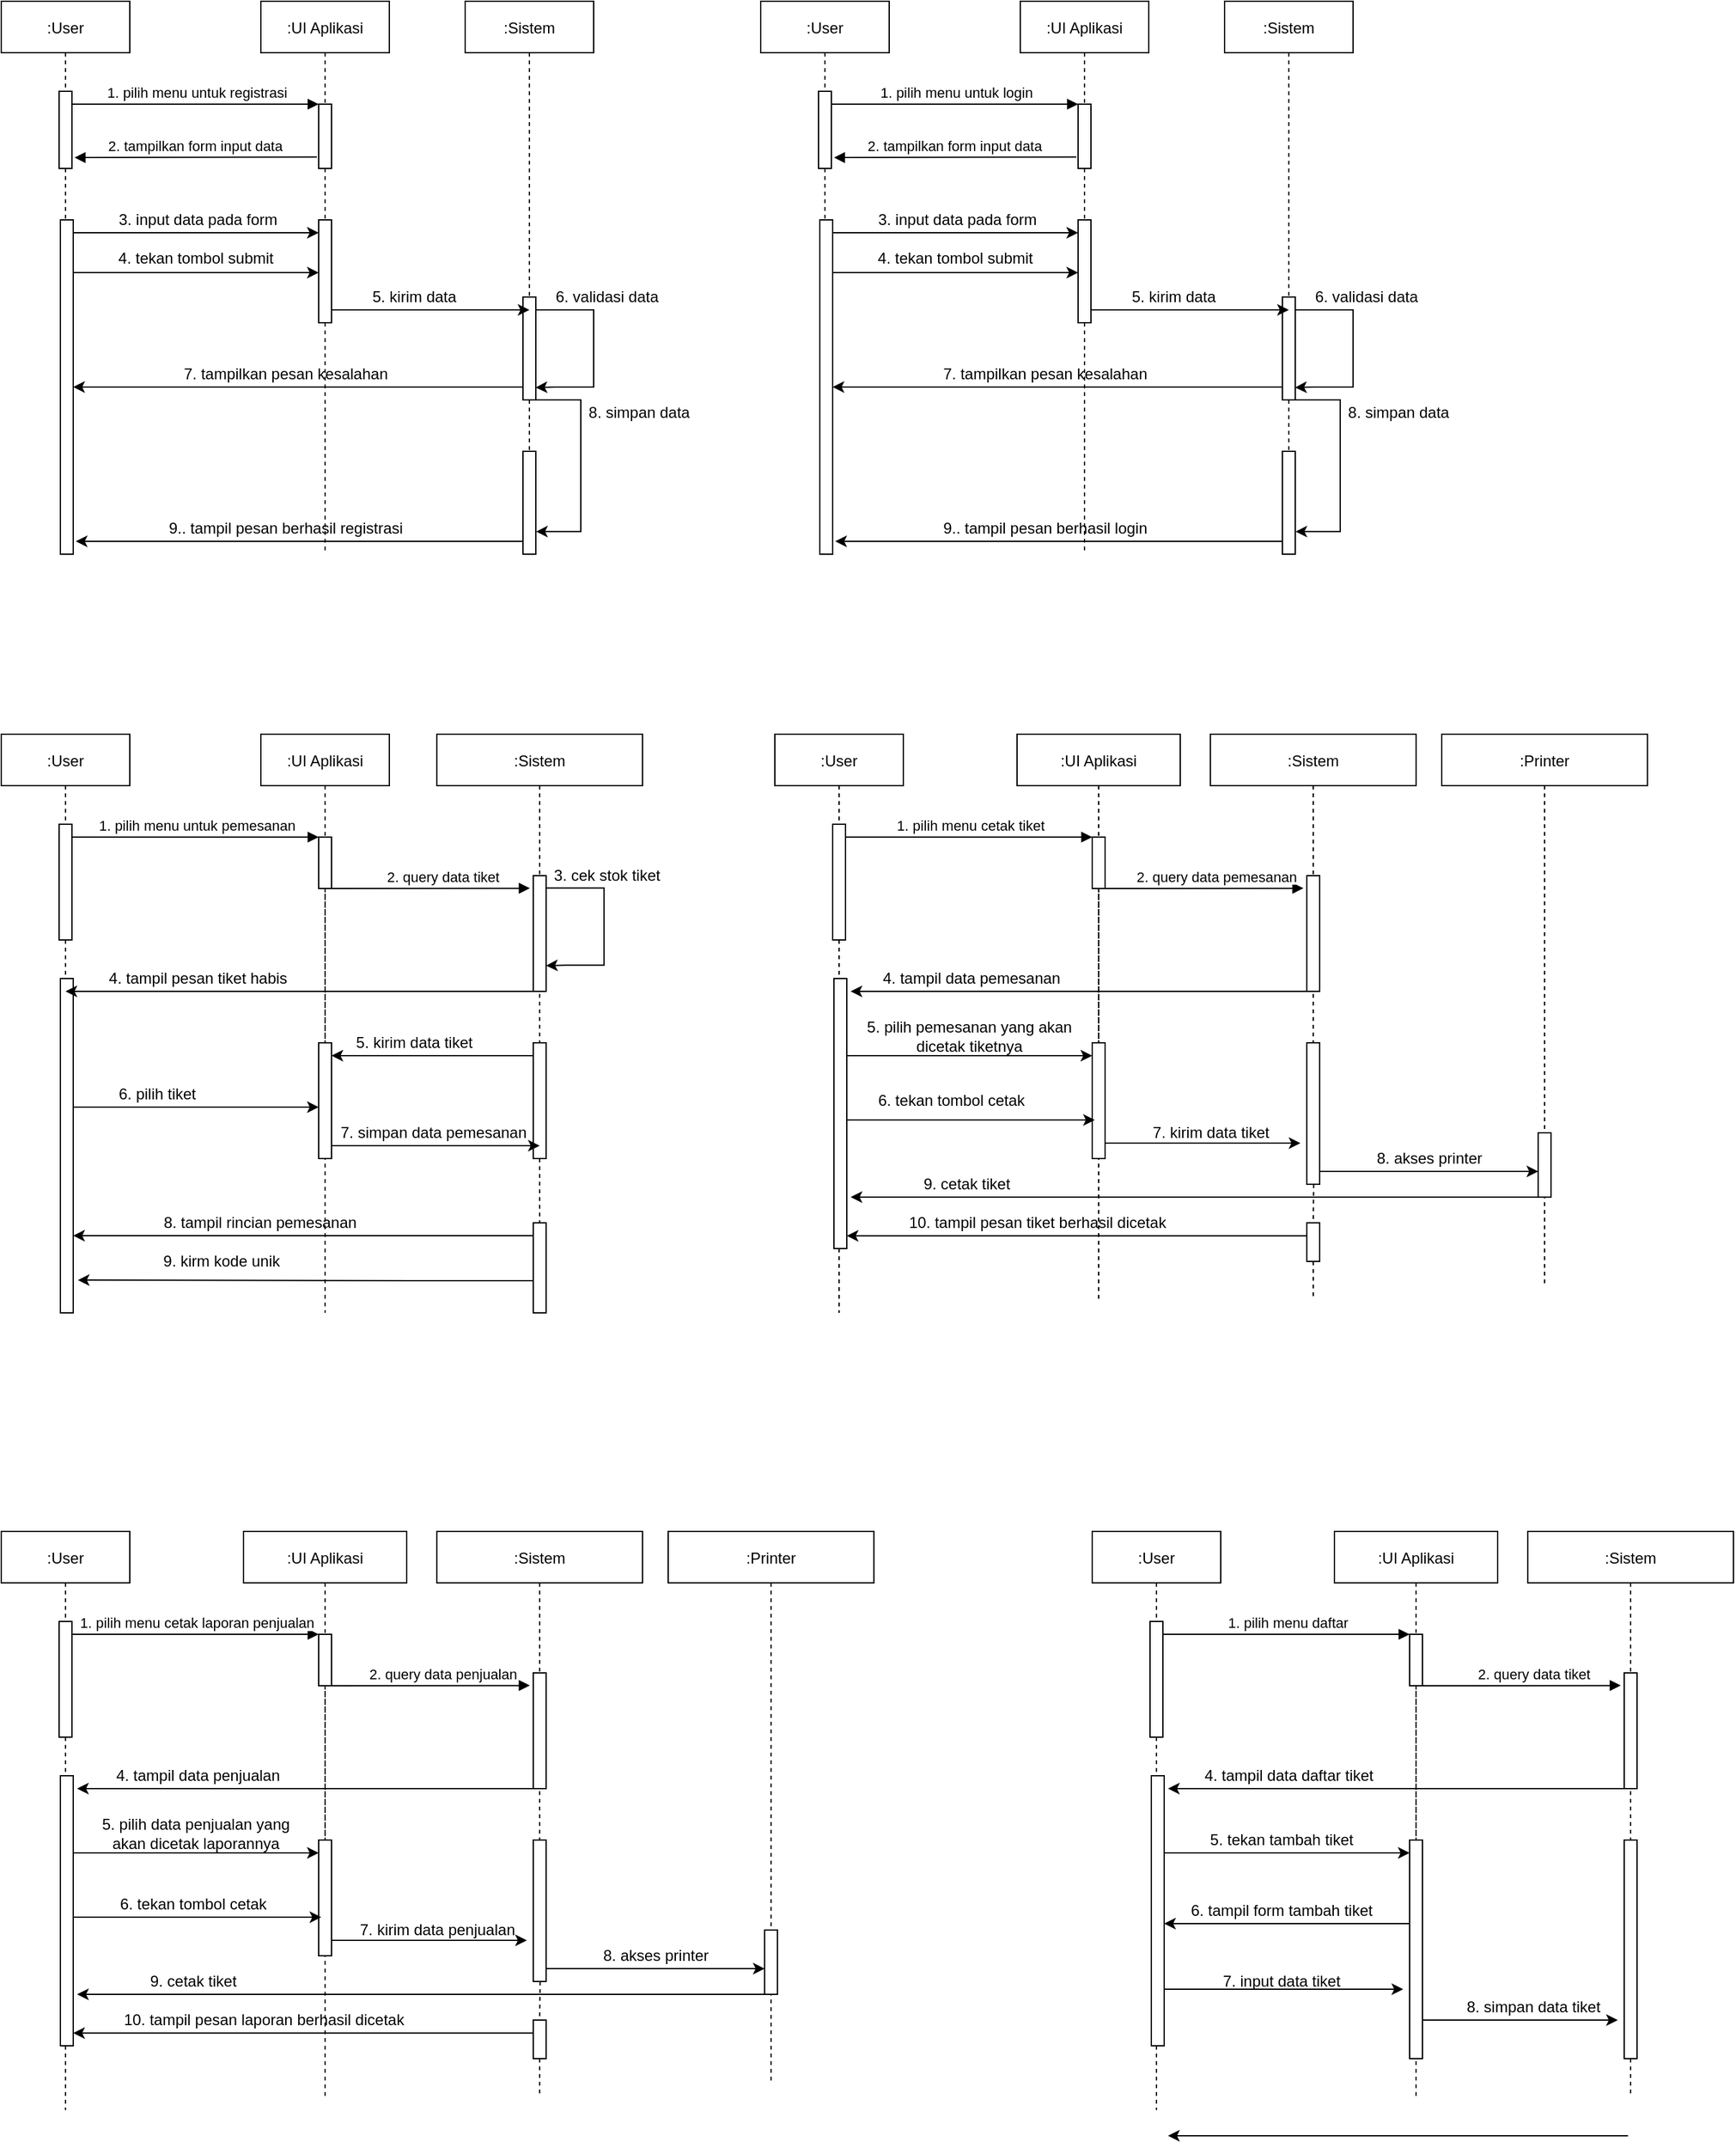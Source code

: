 <mxfile version="18.1.1" type="github">
  <diagram id="kgpKYQtTHZ0yAKxKKP6v" name="Page-1">
    <mxGraphModel dx="1011" dy="581" grid="1" gridSize="10" guides="1" tooltips="1" connect="1" arrows="1" fold="1" page="1" pageScale="1" pageWidth="850" pageHeight="1100" math="0" shadow="0">
      <root>
        <mxCell id="0" />
        <mxCell id="1" parent="0" />
        <mxCell id="LG617nG7bpmIxUYU5paF-158" value="" style="edgeStyle=orthogonalEdgeStyle;rounded=0;orthogonalLoop=1;jettySize=auto;html=1;endArrow=none;endFill=0;dashed=1;" edge="1" parent="1" target="LG617nG7bpmIxUYU5paF-151">
          <mxGeometry relative="1" as="geometry">
            <mxPoint x="1139.99" y="940" as="sourcePoint" />
            <mxPoint x="1140.0" y="1090" as="targetPoint" />
          </mxGeometry>
        </mxCell>
        <mxCell id="LG617nG7bpmIxUYU5paF-152" value="" style="edgeStyle=orthogonalEdgeStyle;rounded=0;orthogonalLoop=1;jettySize=auto;html=1;endArrow=none;endFill=0;dashed=1;startArrow=none;" edge="1" parent="1" source="LG617nG7bpmIxUYU5paF-151">
          <mxGeometry relative="1" as="geometry">
            <mxPoint x="1139.99" y="940" as="sourcePoint" />
            <mxPoint x="1140" y="1090" as="targetPoint" />
          </mxGeometry>
        </mxCell>
        <mxCell id="LG617nG7bpmIxUYU5paF-136" value=":UI Aplikasi" style="shape=umlLifeline;perimeter=lifelinePerimeter;container=1;collapsible=0;recursiveResize=0;rounded=0;shadow=0;strokeWidth=1;" vertex="1" parent="1">
          <mxGeometry x="909.5" y="650" width="127" height="440" as="geometry" />
        </mxCell>
        <mxCell id="LG617nG7bpmIxUYU5paF-140" value="" style="edgeStyle=orthogonalEdgeStyle;rounded=0;orthogonalLoop=1;jettySize=auto;html=1;endArrow=classic;endFill=1;" edge="1" parent="LG617nG7bpmIxUYU5paF-136" source="LG617nG7bpmIxUYU5paF-137">
          <mxGeometry relative="1" as="geometry">
            <mxPoint x="50" y="240.0" as="targetPoint" />
          </mxGeometry>
        </mxCell>
        <mxCell id="3nuBFxr9cyL0pnOWT2aG-1" value=":User" style="shape=umlLifeline;perimeter=lifelinePerimeter;container=1;collapsible=0;recursiveResize=0;rounded=0;shadow=0;strokeWidth=1;" parent="1" vertex="1">
          <mxGeometry x="119" y="80" width="100" height="210" as="geometry" />
        </mxCell>
        <mxCell id="3nuBFxr9cyL0pnOWT2aG-2" value="" style="points=[];perimeter=orthogonalPerimeter;rounded=0;shadow=0;strokeWidth=1;" parent="3nuBFxr9cyL0pnOWT2aG-1" vertex="1">
          <mxGeometry x="45" y="70" width="10" height="60" as="geometry" />
        </mxCell>
        <mxCell id="3nuBFxr9cyL0pnOWT2aG-5" value=":UI Aplikasi" style="shape=umlLifeline;perimeter=lifelinePerimeter;container=1;collapsible=0;recursiveResize=0;rounded=0;shadow=0;strokeWidth=1;" parent="1" vertex="1">
          <mxGeometry x="321" y="80" width="100" height="430" as="geometry" />
        </mxCell>
        <mxCell id="3nuBFxr9cyL0pnOWT2aG-6" value="" style="points=[];perimeter=orthogonalPerimeter;rounded=0;shadow=0;strokeWidth=1;" parent="3nuBFxr9cyL0pnOWT2aG-5" vertex="1">
          <mxGeometry x="45" y="80" width="10" height="50" as="geometry" />
        </mxCell>
        <mxCell id="LG617nG7bpmIxUYU5paF-6" value="" style="points=[];perimeter=orthogonalPerimeter;rounded=0;shadow=0;strokeWidth=1;" vertex="1" parent="3nuBFxr9cyL0pnOWT2aG-5">
          <mxGeometry x="45" y="170" width="10" height="80" as="geometry" />
        </mxCell>
        <mxCell id="LG617nG7bpmIxUYU5paF-7" value="" style="edgeStyle=orthogonalEdgeStyle;rounded=0;orthogonalLoop=1;jettySize=auto;html=1;dashed=1;endArrow=none;endFill=0;" edge="1" parent="3nuBFxr9cyL0pnOWT2aG-5" source="3nuBFxr9cyL0pnOWT2aG-6" target="LG617nG7bpmIxUYU5paF-6">
          <mxGeometry relative="1" as="geometry" />
        </mxCell>
        <mxCell id="3nuBFxr9cyL0pnOWT2aG-8" value=" 1. pilih menu untuk registrasi" style="verticalAlign=bottom;endArrow=block;entryX=0;entryY=0;shadow=0;strokeWidth=1;" parent="1" source="3nuBFxr9cyL0pnOWT2aG-2" target="3nuBFxr9cyL0pnOWT2aG-6" edge="1">
          <mxGeometry relative="1" as="geometry">
            <mxPoint x="275" y="160" as="sourcePoint" />
          </mxGeometry>
        </mxCell>
        <mxCell id="3nuBFxr9cyL0pnOWT2aG-9" value="2. tampilkan form input data" style="verticalAlign=bottom;endArrow=block;entryX=1.1;entryY=0.259;shadow=0;strokeWidth=1;entryDx=0;entryDy=0;entryPerimeter=0;exitX=-0.138;exitY=0.822;exitDx=0;exitDy=0;exitPerimeter=0;" parent="1" source="3nuBFxr9cyL0pnOWT2aG-6" edge="1">
          <mxGeometry relative="1" as="geometry">
            <mxPoint x="360" y="202" as="sourcePoint" />
            <mxPoint x="176.0" y="201.54" as="targetPoint" />
          </mxGeometry>
        </mxCell>
        <mxCell id="LG617nG7bpmIxUYU5paF-1" value=":Sistem" style="shape=umlLifeline;perimeter=lifelinePerimeter;container=1;collapsible=0;recursiveResize=0;rounded=0;shadow=0;strokeWidth=1;" vertex="1" parent="1">
          <mxGeometry x="480" y="80" width="100" height="310" as="geometry" />
        </mxCell>
        <mxCell id="LG617nG7bpmIxUYU5paF-2" value="" style="points=[];perimeter=orthogonalPerimeter;rounded=0;shadow=0;strokeWidth=1;" vertex="1" parent="LG617nG7bpmIxUYU5paF-1">
          <mxGeometry x="45" y="230" width="10" height="80" as="geometry" />
        </mxCell>
        <mxCell id="LG617nG7bpmIxUYU5paF-17" style="edgeStyle=orthogonalEdgeStyle;rounded=0;orthogonalLoop=1;jettySize=auto;html=1;entryX=0.989;entryY=0.88;entryDx=0;entryDy=0;entryPerimeter=0;" edge="1" parent="LG617nG7bpmIxUYU5paF-1" source="LG617nG7bpmIxUYU5paF-2" target="LG617nG7bpmIxUYU5paF-2">
          <mxGeometry relative="1" as="geometry">
            <Array as="points">
              <mxPoint x="100" y="240" />
              <mxPoint x="100" y="300" />
              <mxPoint x="70" y="300" />
            </Array>
          </mxGeometry>
        </mxCell>
        <mxCell id="LG617nG7bpmIxUYU5paF-8" style="edgeStyle=orthogonalEdgeStyle;rounded=0;orthogonalLoop=1;jettySize=auto;html=1;" edge="1" parent="1" source="LG617nG7bpmIxUYU5paF-4" target="LG617nG7bpmIxUYU5paF-6">
          <mxGeometry relative="1" as="geometry">
            <Array as="points">
              <mxPoint x="290" y="260" />
              <mxPoint x="290" y="260" />
            </Array>
          </mxGeometry>
        </mxCell>
        <mxCell id="LG617nG7bpmIxUYU5paF-12" style="edgeStyle=orthogonalEdgeStyle;rounded=0;orthogonalLoop=1;jettySize=auto;html=1;" edge="1" parent="1">
          <mxGeometry relative="1" as="geometry">
            <mxPoint x="175" y="291" as="sourcePoint" />
            <mxPoint x="366" y="291" as="targetPoint" />
            <Array as="points">
              <mxPoint x="220" y="291" />
              <mxPoint x="220" y="291" />
            </Array>
          </mxGeometry>
        </mxCell>
        <mxCell id="LG617nG7bpmIxUYU5paF-4" value="" style="points=[];perimeter=orthogonalPerimeter;rounded=0;shadow=0;strokeWidth=1;" vertex="1" parent="1">
          <mxGeometry x="165" y="250" width="10" height="260" as="geometry" />
        </mxCell>
        <mxCell id="LG617nG7bpmIxUYU5paF-11" value="&amp;nbsp;3. input data pada form" style="text;html=1;align=center;verticalAlign=middle;resizable=0;points=[];autosize=1;strokeColor=none;fillColor=none;" vertex="1" parent="1">
          <mxGeometry x="200" y="240" width="140" height="20" as="geometry" />
        </mxCell>
        <mxCell id="LG617nG7bpmIxUYU5paF-13" value="4. tekan tombol submit" style="text;html=1;align=center;verticalAlign=middle;resizable=0;points=[];autosize=1;strokeColor=none;fillColor=none;" vertex="1" parent="1">
          <mxGeometry x="200" y="270" width="140" height="20" as="geometry" />
        </mxCell>
        <mxCell id="LG617nG7bpmIxUYU5paF-15" style="edgeStyle=orthogonalEdgeStyle;rounded=0;orthogonalLoop=1;jettySize=auto;html=1;" edge="1" parent="1" source="LG617nG7bpmIxUYU5paF-6">
          <mxGeometry relative="1" as="geometry">
            <mxPoint x="530" y="320" as="targetPoint" />
            <Array as="points">
              <mxPoint x="480" y="320" />
              <mxPoint x="480" y="320" />
            </Array>
          </mxGeometry>
        </mxCell>
        <mxCell id="LG617nG7bpmIxUYU5paF-16" value="5. kirim data" style="text;html=1;align=center;verticalAlign=middle;resizable=0;points=[];autosize=1;strokeColor=none;fillColor=none;" vertex="1" parent="1">
          <mxGeometry x="400" y="300" width="80" height="20" as="geometry" />
        </mxCell>
        <mxCell id="LG617nG7bpmIxUYU5paF-18" value="6. validasi data" style="text;html=1;align=center;verticalAlign=middle;resizable=0;points=[];autosize=1;strokeColor=none;fillColor=none;" vertex="1" parent="1">
          <mxGeometry x="540" y="300" width="100" height="20" as="geometry" />
        </mxCell>
        <mxCell id="LG617nG7bpmIxUYU5paF-19" style="edgeStyle=orthogonalEdgeStyle;rounded=0;orthogonalLoop=1;jettySize=auto;html=1;" edge="1" parent="1" source="LG617nG7bpmIxUYU5paF-2" target="LG617nG7bpmIxUYU5paF-4">
          <mxGeometry relative="1" as="geometry">
            <mxPoint x="210" y="370" as="targetPoint" />
            <Array as="points">
              <mxPoint x="360" y="380" />
              <mxPoint x="360" y="380" />
            </Array>
          </mxGeometry>
        </mxCell>
        <mxCell id="LG617nG7bpmIxUYU5paF-20" value="7. tampilkan pesan kesalahan" style="text;html=1;align=center;verticalAlign=middle;resizable=0;points=[];autosize=1;strokeColor=none;fillColor=none;" vertex="1" parent="1">
          <mxGeometry x="255" y="360" width="170" height="20" as="geometry" />
        </mxCell>
        <mxCell id="LG617nG7bpmIxUYU5paF-25" style="edgeStyle=orthogonalEdgeStyle;rounded=0;orthogonalLoop=1;jettySize=auto;html=1;" edge="1" parent="1" source="LG617nG7bpmIxUYU5paF-21">
          <mxGeometry relative="1" as="geometry">
            <mxPoint x="177" y="500" as="targetPoint" />
            <Array as="points">
              <mxPoint x="177" y="500" />
            </Array>
          </mxGeometry>
        </mxCell>
        <mxCell id="LG617nG7bpmIxUYU5paF-21" value="" style="points=[];perimeter=orthogonalPerimeter;rounded=0;shadow=0;strokeWidth=1;" vertex="1" parent="1">
          <mxGeometry x="525" y="430" width="10" height="80" as="geometry" />
        </mxCell>
        <mxCell id="LG617nG7bpmIxUYU5paF-22" value="" style="edgeStyle=orthogonalEdgeStyle;rounded=0;orthogonalLoop=1;jettySize=auto;html=1;dashed=1;endArrow=none;endFill=0;" edge="1" parent="1" source="LG617nG7bpmIxUYU5paF-2" target="LG617nG7bpmIxUYU5paF-21">
          <mxGeometry relative="1" as="geometry" />
        </mxCell>
        <mxCell id="LG617nG7bpmIxUYU5paF-23" style="edgeStyle=orthogonalEdgeStyle;rounded=0;orthogonalLoop=1;jettySize=auto;html=1;entryX=1.02;entryY=0.78;entryDx=0;entryDy=0;entryPerimeter=0;" edge="1" parent="1" source="LG617nG7bpmIxUYU5paF-2" target="LG617nG7bpmIxUYU5paF-21">
          <mxGeometry relative="1" as="geometry">
            <Array as="points">
              <mxPoint x="570" y="390" />
              <mxPoint x="570" y="492" />
            </Array>
          </mxGeometry>
        </mxCell>
        <mxCell id="LG617nG7bpmIxUYU5paF-24" value="8. simpan data" style="text;html=1;align=center;verticalAlign=middle;resizable=0;points=[];autosize=1;strokeColor=none;fillColor=none;" vertex="1" parent="1">
          <mxGeometry x="570" y="390" width="90" height="20" as="geometry" />
        </mxCell>
        <mxCell id="LG617nG7bpmIxUYU5paF-26" value="9.. tampil pesan berhasil registrasi" style="text;html=1;align=center;verticalAlign=middle;resizable=0;points=[];autosize=1;strokeColor=none;fillColor=none;" vertex="1" parent="1">
          <mxGeometry x="240" y="480" width="200" height="20" as="geometry" />
        </mxCell>
        <mxCell id="LG617nG7bpmIxUYU5paF-29" value=":User" style="shape=umlLifeline;perimeter=lifelinePerimeter;container=1;collapsible=0;recursiveResize=0;rounded=0;shadow=0;strokeWidth=1;" vertex="1" parent="1">
          <mxGeometry x="710" y="80" width="100" height="210" as="geometry" />
        </mxCell>
        <mxCell id="LG617nG7bpmIxUYU5paF-30" value="" style="points=[];perimeter=orthogonalPerimeter;rounded=0;shadow=0;strokeWidth=1;" vertex="1" parent="LG617nG7bpmIxUYU5paF-29">
          <mxGeometry x="45" y="70" width="10" height="60" as="geometry" />
        </mxCell>
        <mxCell id="LG617nG7bpmIxUYU5paF-31" value=":UI Aplikasi" style="shape=umlLifeline;perimeter=lifelinePerimeter;container=1;collapsible=0;recursiveResize=0;rounded=0;shadow=0;strokeWidth=1;" vertex="1" parent="1">
          <mxGeometry x="912" y="80" width="100" height="430" as="geometry" />
        </mxCell>
        <mxCell id="LG617nG7bpmIxUYU5paF-32" value="" style="points=[];perimeter=orthogonalPerimeter;rounded=0;shadow=0;strokeWidth=1;" vertex="1" parent="LG617nG7bpmIxUYU5paF-31">
          <mxGeometry x="45" y="80" width="10" height="50" as="geometry" />
        </mxCell>
        <mxCell id="LG617nG7bpmIxUYU5paF-33" value="" style="points=[];perimeter=orthogonalPerimeter;rounded=0;shadow=0;strokeWidth=1;" vertex="1" parent="LG617nG7bpmIxUYU5paF-31">
          <mxGeometry x="45" y="170" width="10" height="80" as="geometry" />
        </mxCell>
        <mxCell id="LG617nG7bpmIxUYU5paF-34" value="" style="edgeStyle=orthogonalEdgeStyle;rounded=0;orthogonalLoop=1;jettySize=auto;html=1;dashed=1;endArrow=none;endFill=0;" edge="1" parent="LG617nG7bpmIxUYU5paF-31" source="LG617nG7bpmIxUYU5paF-32" target="LG617nG7bpmIxUYU5paF-33">
          <mxGeometry relative="1" as="geometry" />
        </mxCell>
        <mxCell id="LG617nG7bpmIxUYU5paF-35" value=" 1. pilih menu untuk login" style="verticalAlign=bottom;endArrow=block;entryX=0;entryY=0;shadow=0;strokeWidth=1;" edge="1" parent="1" source="LG617nG7bpmIxUYU5paF-30" target="LG617nG7bpmIxUYU5paF-32">
          <mxGeometry relative="1" as="geometry">
            <mxPoint x="866" y="160" as="sourcePoint" />
          </mxGeometry>
        </mxCell>
        <mxCell id="LG617nG7bpmIxUYU5paF-36" value="2. tampilkan form input data" style="verticalAlign=bottom;endArrow=block;entryX=1.1;entryY=0.259;shadow=0;strokeWidth=1;entryDx=0;entryDy=0;entryPerimeter=0;exitX=-0.138;exitY=0.822;exitDx=0;exitDy=0;exitPerimeter=0;" edge="1" parent="1" source="LG617nG7bpmIxUYU5paF-32">
          <mxGeometry relative="1" as="geometry">
            <mxPoint x="951" y="202" as="sourcePoint" />
            <mxPoint x="767" y="201.54" as="targetPoint" />
          </mxGeometry>
        </mxCell>
        <mxCell id="LG617nG7bpmIxUYU5paF-37" value=":Sistem" style="shape=umlLifeline;perimeter=lifelinePerimeter;container=1;collapsible=0;recursiveResize=0;rounded=0;shadow=0;strokeWidth=1;" vertex="1" parent="1">
          <mxGeometry x="1071" y="80" width="100" height="310" as="geometry" />
        </mxCell>
        <mxCell id="LG617nG7bpmIxUYU5paF-38" value="" style="points=[];perimeter=orthogonalPerimeter;rounded=0;shadow=0;strokeWidth=1;" vertex="1" parent="LG617nG7bpmIxUYU5paF-37">
          <mxGeometry x="45" y="230" width="10" height="80" as="geometry" />
        </mxCell>
        <mxCell id="LG617nG7bpmIxUYU5paF-39" style="edgeStyle=orthogonalEdgeStyle;rounded=0;orthogonalLoop=1;jettySize=auto;html=1;entryX=0.989;entryY=0.88;entryDx=0;entryDy=0;entryPerimeter=0;" edge="1" parent="LG617nG7bpmIxUYU5paF-37" source="LG617nG7bpmIxUYU5paF-38" target="LG617nG7bpmIxUYU5paF-38">
          <mxGeometry relative="1" as="geometry">
            <Array as="points">
              <mxPoint x="100" y="240" />
              <mxPoint x="100" y="300" />
              <mxPoint x="70" y="300" />
            </Array>
          </mxGeometry>
        </mxCell>
        <mxCell id="LG617nG7bpmIxUYU5paF-40" style="edgeStyle=orthogonalEdgeStyle;rounded=0;orthogonalLoop=1;jettySize=auto;html=1;" edge="1" parent="1" source="LG617nG7bpmIxUYU5paF-42" target="LG617nG7bpmIxUYU5paF-33">
          <mxGeometry relative="1" as="geometry">
            <Array as="points">
              <mxPoint x="881" y="260" />
              <mxPoint x="881" y="260" />
            </Array>
          </mxGeometry>
        </mxCell>
        <mxCell id="LG617nG7bpmIxUYU5paF-41" style="edgeStyle=orthogonalEdgeStyle;rounded=0;orthogonalLoop=1;jettySize=auto;html=1;" edge="1" parent="1">
          <mxGeometry relative="1" as="geometry">
            <mxPoint x="766" y="291" as="sourcePoint" />
            <mxPoint x="957" y="291" as="targetPoint" />
            <Array as="points">
              <mxPoint x="811" y="291" />
              <mxPoint x="811" y="291" />
            </Array>
          </mxGeometry>
        </mxCell>
        <mxCell id="LG617nG7bpmIxUYU5paF-42" value="" style="points=[];perimeter=orthogonalPerimeter;rounded=0;shadow=0;strokeWidth=1;" vertex="1" parent="1">
          <mxGeometry x="756" y="250" width="10" height="260" as="geometry" />
        </mxCell>
        <mxCell id="LG617nG7bpmIxUYU5paF-43" value="&amp;nbsp;3. input data pada form" style="text;html=1;align=center;verticalAlign=middle;resizable=0;points=[];autosize=1;strokeColor=none;fillColor=none;" vertex="1" parent="1">
          <mxGeometry x="791" y="240" width="140" height="20" as="geometry" />
        </mxCell>
        <mxCell id="LG617nG7bpmIxUYU5paF-44" value="4. tekan tombol submit" style="text;html=1;align=center;verticalAlign=middle;resizable=0;points=[];autosize=1;strokeColor=none;fillColor=none;" vertex="1" parent="1">
          <mxGeometry x="791" y="270" width="140" height="20" as="geometry" />
        </mxCell>
        <mxCell id="LG617nG7bpmIxUYU5paF-45" style="edgeStyle=orthogonalEdgeStyle;rounded=0;orthogonalLoop=1;jettySize=auto;html=1;" edge="1" parent="1" source="LG617nG7bpmIxUYU5paF-33">
          <mxGeometry relative="1" as="geometry">
            <mxPoint x="1121" y="320" as="targetPoint" />
            <Array as="points">
              <mxPoint x="1071" y="320" />
              <mxPoint x="1071" y="320" />
            </Array>
          </mxGeometry>
        </mxCell>
        <mxCell id="LG617nG7bpmIxUYU5paF-46" value="5. kirim data" style="text;html=1;align=center;verticalAlign=middle;resizable=0;points=[];autosize=1;strokeColor=none;fillColor=none;" vertex="1" parent="1">
          <mxGeometry x="991" y="300" width="80" height="20" as="geometry" />
        </mxCell>
        <mxCell id="LG617nG7bpmIxUYU5paF-47" value="6. validasi data" style="text;html=1;align=center;verticalAlign=middle;resizable=0;points=[];autosize=1;strokeColor=none;fillColor=none;" vertex="1" parent="1">
          <mxGeometry x="1131" y="300" width="100" height="20" as="geometry" />
        </mxCell>
        <mxCell id="LG617nG7bpmIxUYU5paF-48" style="edgeStyle=orthogonalEdgeStyle;rounded=0;orthogonalLoop=1;jettySize=auto;html=1;" edge="1" parent="1" source="LG617nG7bpmIxUYU5paF-38" target="LG617nG7bpmIxUYU5paF-42">
          <mxGeometry relative="1" as="geometry">
            <mxPoint x="801" y="370" as="targetPoint" />
            <Array as="points">
              <mxPoint x="951" y="380" />
              <mxPoint x="951" y="380" />
            </Array>
          </mxGeometry>
        </mxCell>
        <mxCell id="LG617nG7bpmIxUYU5paF-49" value="7. tampilkan pesan kesalahan" style="text;html=1;align=center;verticalAlign=middle;resizable=0;points=[];autosize=1;strokeColor=none;fillColor=none;" vertex="1" parent="1">
          <mxGeometry x="846" y="360" width="170" height="20" as="geometry" />
        </mxCell>
        <mxCell id="LG617nG7bpmIxUYU5paF-50" style="edgeStyle=orthogonalEdgeStyle;rounded=0;orthogonalLoop=1;jettySize=auto;html=1;" edge="1" parent="1" source="LG617nG7bpmIxUYU5paF-51">
          <mxGeometry relative="1" as="geometry">
            <mxPoint x="768" y="500" as="targetPoint" />
            <Array as="points">
              <mxPoint x="768" y="500" />
            </Array>
          </mxGeometry>
        </mxCell>
        <mxCell id="LG617nG7bpmIxUYU5paF-51" value="" style="points=[];perimeter=orthogonalPerimeter;rounded=0;shadow=0;strokeWidth=1;" vertex="1" parent="1">
          <mxGeometry x="1116" y="430" width="10" height="80" as="geometry" />
        </mxCell>
        <mxCell id="LG617nG7bpmIxUYU5paF-52" value="" style="edgeStyle=orthogonalEdgeStyle;rounded=0;orthogonalLoop=1;jettySize=auto;html=1;dashed=1;endArrow=none;endFill=0;" edge="1" parent="1" source="LG617nG7bpmIxUYU5paF-38" target="LG617nG7bpmIxUYU5paF-51">
          <mxGeometry relative="1" as="geometry" />
        </mxCell>
        <mxCell id="LG617nG7bpmIxUYU5paF-53" style="edgeStyle=orthogonalEdgeStyle;rounded=0;orthogonalLoop=1;jettySize=auto;html=1;entryX=1.02;entryY=0.78;entryDx=0;entryDy=0;entryPerimeter=0;" edge="1" parent="1" source="LG617nG7bpmIxUYU5paF-38" target="LG617nG7bpmIxUYU5paF-51">
          <mxGeometry relative="1" as="geometry">
            <Array as="points">
              <mxPoint x="1161" y="390" />
              <mxPoint x="1161" y="492" />
            </Array>
          </mxGeometry>
        </mxCell>
        <mxCell id="LG617nG7bpmIxUYU5paF-54" value="8. simpan data" style="text;html=1;align=center;verticalAlign=middle;resizable=0;points=[];autosize=1;strokeColor=none;fillColor=none;" vertex="1" parent="1">
          <mxGeometry x="1161" y="390" width="90" height="20" as="geometry" />
        </mxCell>
        <mxCell id="LG617nG7bpmIxUYU5paF-55" value="9.. tampil pesan berhasil login" style="text;html=1;align=center;verticalAlign=middle;resizable=0;points=[];autosize=1;strokeColor=none;fillColor=none;" vertex="1" parent="1">
          <mxGeometry x="846" y="480" width="170" height="20" as="geometry" />
        </mxCell>
        <mxCell id="LG617nG7bpmIxUYU5paF-56" value=":User" style="shape=umlLifeline;perimeter=lifelinePerimeter;container=1;collapsible=0;recursiveResize=0;rounded=0;shadow=0;strokeWidth=1;" vertex="1" parent="1">
          <mxGeometry x="119" y="650" width="100" height="450" as="geometry" />
        </mxCell>
        <mxCell id="LG617nG7bpmIxUYU5paF-57" value="" style="points=[];perimeter=orthogonalPerimeter;rounded=0;shadow=0;strokeWidth=1;" vertex="1" parent="LG617nG7bpmIxUYU5paF-56">
          <mxGeometry x="45" y="70" width="10" height="90" as="geometry" />
        </mxCell>
        <mxCell id="LG617nG7bpmIxUYU5paF-69" value="" style="points=[];perimeter=orthogonalPerimeter;rounded=0;shadow=0;strokeWidth=1;" vertex="1" parent="LG617nG7bpmIxUYU5paF-56">
          <mxGeometry x="46" y="190" width="10" height="260" as="geometry" />
        </mxCell>
        <mxCell id="LG617nG7bpmIxUYU5paF-58" value=":UI Aplikasi" style="shape=umlLifeline;perimeter=lifelinePerimeter;container=1;collapsible=0;recursiveResize=0;rounded=0;shadow=0;strokeWidth=1;" vertex="1" parent="1">
          <mxGeometry x="321" y="650" width="100" height="450" as="geometry" />
        </mxCell>
        <mxCell id="LG617nG7bpmIxUYU5paF-59" value="" style="points=[];perimeter=orthogonalPerimeter;rounded=0;shadow=0;strokeWidth=1;" vertex="1" parent="LG617nG7bpmIxUYU5paF-58">
          <mxGeometry x="45" y="80" width="10" height="40" as="geometry" />
        </mxCell>
        <mxCell id="LG617nG7bpmIxUYU5paF-61" value="" style="edgeStyle=orthogonalEdgeStyle;rounded=0;orthogonalLoop=1;jettySize=auto;html=1;dashed=1;endArrow=none;endFill=0;" edge="1" parent="LG617nG7bpmIxUYU5paF-58" source="LG617nG7bpmIxUYU5paF-59">
          <mxGeometry relative="1" as="geometry">
            <mxPoint x="50" y="170" as="targetPoint" />
          </mxGeometry>
        </mxCell>
        <mxCell id="LG617nG7bpmIxUYU5paF-93" value="" style="points=[];perimeter=orthogonalPerimeter;rounded=0;shadow=0;strokeWidth=1;" vertex="1" parent="LG617nG7bpmIxUYU5paF-58">
          <mxGeometry x="45" y="240" width="10" height="90" as="geometry" />
        </mxCell>
        <mxCell id="LG617nG7bpmIxUYU5paF-94" value="" style="edgeStyle=orthogonalEdgeStyle;rounded=0;orthogonalLoop=1;jettySize=auto;html=1;endArrow=none;endFill=0;dashed=1;" edge="1" parent="LG617nG7bpmIxUYU5paF-58" source="LG617nG7bpmIxUYU5paF-59" target="LG617nG7bpmIxUYU5paF-93">
          <mxGeometry relative="1" as="geometry" />
        </mxCell>
        <mxCell id="LG617nG7bpmIxUYU5paF-62" value=" 1. pilih menu untuk pemesanan" style="verticalAlign=bottom;endArrow=block;entryX=0;entryY=0;shadow=0;strokeWidth=1;" edge="1" parent="1" source="LG617nG7bpmIxUYU5paF-57" target="LG617nG7bpmIxUYU5paF-59">
          <mxGeometry relative="1" as="geometry">
            <mxPoint x="275" y="730" as="sourcePoint" />
          </mxGeometry>
        </mxCell>
        <mxCell id="LG617nG7bpmIxUYU5paF-63" value="2. query data tiket" style="verticalAlign=bottom;endArrow=block;shadow=0;strokeWidth=1;entryX=-0.267;entryY=0.109;entryDx=0;entryDy=0;entryPerimeter=0;" edge="1" parent="1" target="LG617nG7bpmIxUYU5paF-83">
          <mxGeometry x="0.13" relative="1" as="geometry">
            <mxPoint x="375.5" y="770" as="sourcePoint" />
            <mxPoint x="525" y="770" as="targetPoint" />
            <Array as="points" />
            <mxPoint as="offset" />
          </mxGeometry>
        </mxCell>
        <mxCell id="LG617nG7bpmIxUYU5paF-64" value=":Sistem" style="shape=umlLifeline;perimeter=lifelinePerimeter;container=0;collapsible=0;recursiveResize=0;rounded=0;shadow=0;strokeWidth=1;" vertex="1" parent="1">
          <mxGeometry x="457.94" y="650" width="160.11" height="310" as="geometry" />
        </mxCell>
        <mxCell id="LG617nG7bpmIxUYU5paF-70" value="&amp;nbsp;4. tampil pesan tiket habis" style="text;html=1;align=center;verticalAlign=middle;resizable=0;points=[];autosize=1;strokeColor=none;fillColor=none;" vertex="1" parent="1">
          <mxGeometry x="190" y="830" width="160" height="20" as="geometry" />
        </mxCell>
        <mxCell id="LG617nG7bpmIxUYU5paF-90" style="edgeStyle=orthogonalEdgeStyle;rounded=0;orthogonalLoop=1;jettySize=auto;html=1;endArrow=classic;endFill=1;" edge="1" parent="1" source="LG617nG7bpmIxUYU5paF-83" target="LG617nG7bpmIxUYU5paF-56">
          <mxGeometry relative="1" as="geometry">
            <Array as="points">
              <mxPoint x="300" y="850" />
              <mxPoint x="300" y="850" />
            </Array>
          </mxGeometry>
        </mxCell>
        <mxCell id="LG617nG7bpmIxUYU5paF-83" value="" style="points=[];perimeter=orthogonalPerimeter;rounded=0;shadow=0;strokeWidth=1;" vertex="1" parent="1">
          <mxGeometry x="533" y="760" width="10" height="90" as="geometry" />
        </mxCell>
        <mxCell id="LG617nG7bpmIxUYU5paF-88" style="edgeStyle=orthogonalEdgeStyle;rounded=0;orthogonalLoop=1;jettySize=auto;html=1;entryX=0.989;entryY=0.88;entryDx=0;entryDy=0;entryPerimeter=0;" edge="1" parent="1">
          <mxGeometry relative="1" as="geometry">
            <Array as="points">
              <mxPoint x="588.11" y="769.6" />
              <mxPoint x="588.11" y="829.6" />
              <mxPoint x="558.11" y="829.6" />
            </Array>
            <mxPoint x="543.11" y="769.6" as="sourcePoint" />
            <mxPoint x="543.0" y="830.0" as="targetPoint" />
          </mxGeometry>
        </mxCell>
        <mxCell id="LG617nG7bpmIxUYU5paF-89" value="3. cek stok tiket" style="text;html=1;align=center;verticalAlign=middle;resizable=0;points=[];autosize=1;strokeColor=none;fillColor=none;" vertex="1" parent="1">
          <mxGeometry x="540.11" y="749.6" width="100" height="20" as="geometry" />
        </mxCell>
        <mxCell id="LG617nG7bpmIxUYU5paF-95" style="edgeStyle=orthogonalEdgeStyle;rounded=0;orthogonalLoop=1;jettySize=auto;html=1;endArrow=classic;endFill=1;" edge="1" parent="1" source="LG617nG7bpmIxUYU5paF-91" target="LG617nG7bpmIxUYU5paF-93">
          <mxGeometry relative="1" as="geometry">
            <Array as="points">
              <mxPoint x="430" y="900" />
              <mxPoint x="430" y="900" />
            </Array>
          </mxGeometry>
        </mxCell>
        <mxCell id="LG617nG7bpmIxUYU5paF-102" value="" style="edgeStyle=orthogonalEdgeStyle;rounded=0;orthogonalLoop=1;jettySize=auto;html=1;endArrow=none;endFill=0;dashed=1;" edge="1" parent="1" source="LG617nG7bpmIxUYU5paF-91" target="LG617nG7bpmIxUYU5paF-101">
          <mxGeometry relative="1" as="geometry" />
        </mxCell>
        <mxCell id="LG617nG7bpmIxUYU5paF-91" value="" style="points=[];perimeter=orthogonalPerimeter;rounded=0;shadow=0;strokeWidth=1;" vertex="1" parent="1">
          <mxGeometry x="532.99" y="890" width="10" height="90" as="geometry" />
        </mxCell>
        <mxCell id="LG617nG7bpmIxUYU5paF-96" value="5. kirim data tiket" style="text;html=1;align=center;verticalAlign=middle;resizable=0;points=[];autosize=1;strokeColor=none;fillColor=none;" vertex="1" parent="1">
          <mxGeometry x="385" y="880" width="110" height="20" as="geometry" />
        </mxCell>
        <mxCell id="LG617nG7bpmIxUYU5paF-97" style="edgeStyle=orthogonalEdgeStyle;rounded=0;orthogonalLoop=1;jettySize=auto;html=1;endArrow=classic;endFill=1;" edge="1" parent="1" source="LG617nG7bpmIxUYU5paF-69" target="LG617nG7bpmIxUYU5paF-93">
          <mxGeometry relative="1" as="geometry">
            <Array as="points">
              <mxPoint x="250" y="940" />
              <mxPoint x="250" y="940" />
            </Array>
          </mxGeometry>
        </mxCell>
        <mxCell id="LG617nG7bpmIxUYU5paF-98" value="6. pilih tiket" style="text;html=1;align=center;verticalAlign=middle;resizable=0;points=[];autosize=1;strokeColor=none;fillColor=none;" vertex="1" parent="1">
          <mxGeometry x="200" y="920" width="80" height="20" as="geometry" />
        </mxCell>
        <mxCell id="LG617nG7bpmIxUYU5paF-99" style="edgeStyle=orthogonalEdgeStyle;rounded=0;orthogonalLoop=1;jettySize=auto;html=1;entryX=0.501;entryY=0.889;entryDx=0;entryDy=0;entryPerimeter=0;endArrow=classic;endFill=1;" edge="1" parent="1" source="LG617nG7bpmIxUYU5paF-93" target="LG617nG7bpmIxUYU5paF-91">
          <mxGeometry relative="1" as="geometry">
            <Array as="points">
              <mxPoint x="410" y="970" />
              <mxPoint x="410" y="970" />
            </Array>
          </mxGeometry>
        </mxCell>
        <mxCell id="LG617nG7bpmIxUYU5paF-100" value="7. simpan data pemesanan" style="text;html=1;align=center;verticalAlign=middle;resizable=0;points=[];autosize=1;strokeColor=none;fillColor=none;" vertex="1" parent="1">
          <mxGeometry x="374.99" y="950" width="160" height="20" as="geometry" />
        </mxCell>
        <mxCell id="LG617nG7bpmIxUYU5paF-103" style="edgeStyle=orthogonalEdgeStyle;rounded=0;orthogonalLoop=1;jettySize=auto;html=1;endArrow=classic;endFill=1;" edge="1" parent="1" source="LG617nG7bpmIxUYU5paF-101" target="LG617nG7bpmIxUYU5paF-69">
          <mxGeometry relative="1" as="geometry">
            <Array as="points">
              <mxPoint x="260" y="1040" />
              <mxPoint x="260" y="1040" />
            </Array>
          </mxGeometry>
        </mxCell>
        <mxCell id="LG617nG7bpmIxUYU5paF-105" style="edgeStyle=orthogonalEdgeStyle;rounded=0;orthogonalLoop=1;jettySize=auto;html=1;entryX=1.359;entryY=0.902;entryDx=0;entryDy=0;entryPerimeter=0;endArrow=classic;endFill=1;" edge="1" parent="1" source="LG617nG7bpmIxUYU5paF-101" target="LG617nG7bpmIxUYU5paF-69">
          <mxGeometry relative="1" as="geometry">
            <Array as="points">
              <mxPoint x="440" y="1075" />
              <mxPoint x="440" y="1075" />
            </Array>
          </mxGeometry>
        </mxCell>
        <mxCell id="LG617nG7bpmIxUYU5paF-101" value="" style="points=[];perimeter=orthogonalPerimeter;rounded=0;shadow=0;strokeWidth=1;" vertex="1" parent="1">
          <mxGeometry x="532.99" y="1030" width="10" height="70" as="geometry" />
        </mxCell>
        <mxCell id="LG617nG7bpmIxUYU5paF-104" value="8. tampil rincian pemesanan" style="text;html=1;align=center;verticalAlign=middle;resizable=0;points=[];autosize=1;strokeColor=none;fillColor=none;" vertex="1" parent="1">
          <mxGeometry x="235" y="1020" width="170" height="20" as="geometry" />
        </mxCell>
        <mxCell id="LG617nG7bpmIxUYU5paF-106" value="9. kirm kode unik" style="text;html=1;align=center;verticalAlign=middle;resizable=0;points=[];autosize=1;strokeColor=none;fillColor=none;" vertex="1" parent="1">
          <mxGeometry x="235" y="1050" width="110" height="20" as="geometry" />
        </mxCell>
        <mxCell id="LG617nG7bpmIxUYU5paF-108" value="" style="points=[];perimeter=orthogonalPerimeter;rounded=0;shadow=0;strokeWidth=1;" vertex="1" parent="1">
          <mxGeometry x="766" y="720" width="10" height="90" as="geometry" />
        </mxCell>
        <mxCell id="LG617nG7bpmIxUYU5paF-109" value="" style="points=[];perimeter=orthogonalPerimeter;rounded=0;shadow=0;strokeWidth=1;" vertex="1" parent="1">
          <mxGeometry x="968" y="730" width="10" height="40" as="geometry" />
        </mxCell>
        <mxCell id="LG617nG7bpmIxUYU5paF-110" value="" style="edgeStyle=orthogonalEdgeStyle;rounded=0;orthogonalLoop=1;jettySize=auto;html=1;dashed=1;endArrow=none;endFill=0;" edge="1" parent="1" source="LG617nG7bpmIxUYU5paF-109">
          <mxGeometry relative="1" as="geometry">
            <mxPoint x="973" y="820" as="targetPoint" />
          </mxGeometry>
        </mxCell>
        <mxCell id="LG617nG7bpmIxUYU5paF-156" style="edgeStyle=orthogonalEdgeStyle;rounded=0;orthogonalLoop=1;jettySize=auto;html=1;endArrow=classic;endFill=1;" edge="1" parent="1" source="LG617nG7bpmIxUYU5paF-111">
          <mxGeometry relative="1" as="geometry">
            <mxPoint x="1130" y="968" as="targetPoint" />
            <Array as="points">
              <mxPoint x="1020" y="968" />
              <mxPoint x="1020" y="968" />
            </Array>
          </mxGeometry>
        </mxCell>
        <mxCell id="LG617nG7bpmIxUYU5paF-111" value="" style="points=[];perimeter=orthogonalPerimeter;rounded=0;shadow=0;strokeWidth=1;" vertex="1" parent="1">
          <mxGeometry x="968" y="890" width="10" height="90" as="geometry" />
        </mxCell>
        <mxCell id="LG617nG7bpmIxUYU5paF-112" value="" style="edgeStyle=orthogonalEdgeStyle;rounded=0;orthogonalLoop=1;jettySize=auto;html=1;endArrow=none;endFill=0;dashed=1;" edge="1" parent="1" source="LG617nG7bpmIxUYU5paF-109" target="LG617nG7bpmIxUYU5paF-111">
          <mxGeometry relative="1" as="geometry" />
        </mxCell>
        <mxCell id="LG617nG7bpmIxUYU5paF-113" value=" 1. pilih menu cetak tiket" style="verticalAlign=bottom;endArrow=block;entryX=0;entryY=0;shadow=0;strokeWidth=1;" edge="1" parent="1" source="LG617nG7bpmIxUYU5paF-108" target="LG617nG7bpmIxUYU5paF-109">
          <mxGeometry relative="1" as="geometry">
            <mxPoint x="877" y="730" as="sourcePoint" />
          </mxGeometry>
        </mxCell>
        <mxCell id="LG617nG7bpmIxUYU5paF-114" value="2. query data pemesanan" style="verticalAlign=bottom;endArrow=block;shadow=0;strokeWidth=1;entryX=-0.267;entryY=0.109;entryDx=0;entryDy=0;entryPerimeter=0;" edge="1" parent="1" target="LG617nG7bpmIxUYU5paF-120">
          <mxGeometry x="0.13" relative="1" as="geometry">
            <mxPoint x="977.5" y="770" as="sourcePoint" />
            <mxPoint x="1127" y="770" as="targetPoint" />
            <Array as="points" />
            <mxPoint as="offset" />
          </mxGeometry>
        </mxCell>
        <mxCell id="LG617nG7bpmIxUYU5paF-115" value=":Sistem" style="shape=umlLifeline;perimeter=lifelinePerimeter;container=0;collapsible=0;recursiveResize=0;rounded=0;shadow=0;strokeWidth=1;" vertex="1" parent="1">
          <mxGeometry x="1059.94" y="650" width="160.11" height="310" as="geometry" />
        </mxCell>
        <mxCell id="LG617nG7bpmIxUYU5paF-116" value="&amp;nbsp;4. tampil data pemesanan" style="text;html=1;align=center;verticalAlign=middle;resizable=0;points=[];autosize=1;strokeColor=none;fillColor=none;" vertex="1" parent="1">
          <mxGeometry x="792" y="830" width="160" height="20" as="geometry" />
        </mxCell>
        <mxCell id="LG617nG7bpmIxUYU5paF-117" style="edgeStyle=orthogonalEdgeStyle;rounded=0;orthogonalLoop=1;jettySize=auto;html=1;endArrow=classic;endFill=1;" edge="1" parent="1" source="LG617nG7bpmIxUYU5paF-120">
          <mxGeometry relative="1" as="geometry">
            <mxPoint x="780" y="850" as="targetPoint" />
            <Array as="points">
              <mxPoint x="902" y="850" />
              <mxPoint x="902" y="850" />
            </Array>
          </mxGeometry>
        </mxCell>
        <mxCell id="LG617nG7bpmIxUYU5paF-120" value="" style="points=[];perimeter=orthogonalPerimeter;rounded=0;shadow=0;strokeWidth=1;" vertex="1" parent="1">
          <mxGeometry x="1135" y="760" width="10" height="90" as="geometry" />
        </mxCell>
        <mxCell id="LG617nG7bpmIxUYU5paF-147" style="edgeStyle=orthogonalEdgeStyle;rounded=0;orthogonalLoop=1;jettySize=auto;html=1;endArrow=classic;endFill=1;" edge="1" parent="1" source="LG617nG7bpmIxUYU5paF-125" target="LG617nG7bpmIxUYU5paF-146">
          <mxGeometry relative="1" as="geometry">
            <Array as="points">
              <mxPoint x="1160" y="990" />
              <mxPoint x="1160" y="990" />
            </Array>
          </mxGeometry>
        </mxCell>
        <mxCell id="LG617nG7bpmIxUYU5paF-125" value="" style="points=[];perimeter=orthogonalPerimeter;rounded=0;shadow=0;strokeWidth=1;" vertex="1" parent="1">
          <mxGeometry x="1134.99" y="890" width="10" height="110" as="geometry" />
        </mxCell>
        <mxCell id="LG617nG7bpmIxUYU5paF-127" style="edgeStyle=orthogonalEdgeStyle;rounded=0;orthogonalLoop=1;jettySize=auto;html=1;endArrow=classic;endFill=1;" edge="1" parent="1" target="LG617nG7bpmIxUYU5paF-111">
          <mxGeometry relative="1" as="geometry">
            <mxPoint x="777" y="940.067" as="sourcePoint" />
            <Array as="points">
              <mxPoint x="777" y="900" />
            </Array>
          </mxGeometry>
        </mxCell>
        <mxCell id="LG617nG7bpmIxUYU5paF-128" value="&lt;div&gt;5. pilih pemesanan yang akan &lt;br&gt;&lt;/div&gt;&lt;div&gt;dicetak tiketnya&lt;br&gt;&lt;/div&gt;" style="text;html=1;align=center;verticalAlign=middle;resizable=0;points=[];autosize=1;strokeColor=none;fillColor=none;" vertex="1" parent="1">
          <mxGeometry x="787" y="870" width="170" height="30" as="geometry" />
        </mxCell>
        <mxCell id="LG617nG7bpmIxUYU5paF-130" value="8. akses printer" style="text;html=1;align=center;verticalAlign=middle;resizable=0;points=[];autosize=1;strokeColor=none;fillColor=none;" vertex="1" parent="1">
          <mxGeometry x="1180" y="970" width="100" height="20" as="geometry" />
        </mxCell>
        <mxCell id="LG617nG7bpmIxUYU5paF-131" style="edgeStyle=orthogonalEdgeStyle;rounded=0;orthogonalLoop=1;jettySize=auto;html=1;endArrow=classic;endFill=1;" edge="1" parent="1">
          <mxGeometry relative="1" as="geometry">
            <mxPoint x="1134.99" y="1040.067" as="sourcePoint" />
            <mxPoint x="777" y="1040.067" as="targetPoint" />
            <Array as="points">
              <mxPoint x="862" y="1040" />
              <mxPoint x="862" y="1040" />
            </Array>
          </mxGeometry>
        </mxCell>
        <mxCell id="LG617nG7bpmIxUYU5paF-133" value=":User" style="shape=umlLifeline;perimeter=lifelinePerimeter;container=1;collapsible=0;recursiveResize=0;rounded=0;shadow=0;strokeWidth=1;" vertex="1" parent="1">
          <mxGeometry x="721" y="650" width="100" height="450" as="geometry" />
        </mxCell>
        <mxCell id="LG617nG7bpmIxUYU5paF-134" value="" style="points=[];perimeter=orthogonalPerimeter;rounded=0;shadow=0;strokeWidth=1;" vertex="1" parent="LG617nG7bpmIxUYU5paF-133">
          <mxGeometry x="45" y="70" width="10" height="90" as="geometry" />
        </mxCell>
        <mxCell id="LG617nG7bpmIxUYU5paF-135" value="" style="points=[];perimeter=orthogonalPerimeter;rounded=0;shadow=0;strokeWidth=1;" vertex="1" parent="LG617nG7bpmIxUYU5paF-133">
          <mxGeometry x="46" y="190" width="10" height="210" as="geometry" />
        </mxCell>
        <mxCell id="LG617nG7bpmIxUYU5paF-141" style="edgeStyle=orthogonalEdgeStyle;rounded=0;orthogonalLoop=1;jettySize=auto;html=1;endArrow=classic;endFill=1;" edge="1" parent="1" source="LG617nG7bpmIxUYU5paF-135">
          <mxGeometry relative="1" as="geometry">
            <mxPoint x="970" y="950" as="targetPoint" />
            <Array as="points">
              <mxPoint x="920" y="950" />
              <mxPoint x="920" y="950" />
            </Array>
          </mxGeometry>
        </mxCell>
        <mxCell id="LG617nG7bpmIxUYU5paF-142" value="6. tekan tombol cetak" style="text;html=1;align=center;verticalAlign=middle;resizable=0;points=[];autosize=1;strokeColor=none;fillColor=none;" vertex="1" parent="1">
          <mxGeometry x="793" y="925" width="130" height="20" as="geometry" />
        </mxCell>
        <mxCell id="LG617nG7bpmIxUYU5paF-143" value=":Printer" style="shape=umlLifeline;perimeter=lifelinePerimeter;container=0;collapsible=0;recursiveResize=0;rounded=0;shadow=0;strokeWidth=1;" vertex="1" parent="1">
          <mxGeometry x="1240" y="650" width="160.11" height="430" as="geometry" />
        </mxCell>
        <mxCell id="LG617nG7bpmIxUYU5paF-153" style="edgeStyle=orthogonalEdgeStyle;rounded=0;orthogonalLoop=1;jettySize=auto;html=1;endArrow=classic;endFill=1;" edge="1" parent="1" source="LG617nG7bpmIxUYU5paF-146">
          <mxGeometry relative="1" as="geometry">
            <mxPoint x="780" y="1010" as="targetPoint" />
            <Array as="points">
              <mxPoint x="780" y="1010" />
            </Array>
          </mxGeometry>
        </mxCell>
        <mxCell id="LG617nG7bpmIxUYU5paF-146" value="" style="points=[];perimeter=orthogonalPerimeter;rounded=0;shadow=0;strokeWidth=1;" vertex="1" parent="1">
          <mxGeometry x="1315.05" y="960" width="10" height="50" as="geometry" />
        </mxCell>
        <mxCell id="LG617nG7bpmIxUYU5paF-154" value="9. cetak tiket" style="text;html=1;align=center;verticalAlign=middle;resizable=0;points=[];autosize=1;strokeColor=none;fillColor=none;" vertex="1" parent="1">
          <mxGeometry x="829.5" y="990" width="80" height="20" as="geometry" />
        </mxCell>
        <mxCell id="LG617nG7bpmIxUYU5paF-132" value="10. tampil pesan tiket berhasil dicetak" style="text;html=1;align=center;verticalAlign=middle;resizable=0;points=[];autosize=1;strokeColor=none;fillColor=none;" vertex="1" parent="1">
          <mxGeometry x="815" y="1020" width="220" height="20" as="geometry" />
        </mxCell>
        <mxCell id="LG617nG7bpmIxUYU5paF-157" value="7. kirim data tiket" style="text;html=1;align=center;verticalAlign=middle;resizable=0;points=[];autosize=1;strokeColor=none;fillColor=none;" vertex="1" parent="1">
          <mxGeometry x="1005" y="950" width="110" height="20" as="geometry" />
        </mxCell>
        <mxCell id="LG617nG7bpmIxUYU5paF-151" value="" style="points=[];perimeter=orthogonalPerimeter;rounded=0;shadow=0;strokeWidth=1;" vertex="1" parent="1">
          <mxGeometry x="1135" y="1030" width="10" height="30" as="geometry" />
        </mxCell>
        <mxCell id="LG617nG7bpmIxUYU5paF-159" value="" style="edgeStyle=orthogonalEdgeStyle;rounded=0;orthogonalLoop=1;jettySize=auto;html=1;endArrow=none;endFill=0;dashed=1;" edge="1" parent="1" target="LG617nG7bpmIxUYU5paF-192">
          <mxGeometry relative="1" as="geometry">
            <mxPoint x="537.99" y="1560.0" as="sourcePoint" />
            <mxPoint x="538.0" y="1710" as="targetPoint" />
          </mxGeometry>
        </mxCell>
        <mxCell id="LG617nG7bpmIxUYU5paF-160" value="" style="edgeStyle=orthogonalEdgeStyle;rounded=0;orthogonalLoop=1;jettySize=auto;html=1;endArrow=none;endFill=0;dashed=1;startArrow=none;" edge="1" parent="1" source="LG617nG7bpmIxUYU5paF-192">
          <mxGeometry relative="1" as="geometry">
            <mxPoint x="537.99" y="1560" as="sourcePoint" />
            <mxPoint x="538" y="1710.0" as="targetPoint" />
          </mxGeometry>
        </mxCell>
        <mxCell id="LG617nG7bpmIxUYU5paF-161" value=":UI Aplikasi" style="shape=umlLifeline;perimeter=lifelinePerimeter;container=1;collapsible=0;recursiveResize=0;rounded=0;shadow=0;strokeWidth=1;" vertex="1" parent="1">
          <mxGeometry x="307.5" y="1270" width="127" height="440" as="geometry" />
        </mxCell>
        <mxCell id="LG617nG7bpmIxUYU5paF-162" value="" style="edgeStyle=orthogonalEdgeStyle;rounded=0;orthogonalLoop=1;jettySize=auto;html=1;endArrow=classic;endFill=1;" edge="1" parent="LG617nG7bpmIxUYU5paF-161">
          <mxGeometry relative="1" as="geometry">
            <mxPoint x="50" y="240.0" as="targetPoint" />
          </mxGeometry>
        </mxCell>
        <mxCell id="LG617nG7bpmIxUYU5paF-163" value="" style="points=[];perimeter=orthogonalPerimeter;rounded=0;shadow=0;strokeWidth=1;" vertex="1" parent="1">
          <mxGeometry x="164" y="1340" width="10" height="90" as="geometry" />
        </mxCell>
        <mxCell id="LG617nG7bpmIxUYU5paF-164" value="" style="points=[];perimeter=orthogonalPerimeter;rounded=0;shadow=0;strokeWidth=1;" vertex="1" parent="1">
          <mxGeometry x="366" y="1350" width="10" height="40" as="geometry" />
        </mxCell>
        <mxCell id="LG617nG7bpmIxUYU5paF-165" value="" style="edgeStyle=orthogonalEdgeStyle;rounded=0;orthogonalLoop=1;jettySize=auto;html=1;dashed=1;endArrow=none;endFill=0;" edge="1" parent="1" source="LG617nG7bpmIxUYU5paF-164">
          <mxGeometry relative="1" as="geometry">
            <mxPoint x="371" y="1440" as="targetPoint" />
          </mxGeometry>
        </mxCell>
        <mxCell id="LG617nG7bpmIxUYU5paF-166" style="edgeStyle=orthogonalEdgeStyle;rounded=0;orthogonalLoop=1;jettySize=auto;html=1;endArrow=classic;endFill=1;" edge="1" parent="1" source="LG617nG7bpmIxUYU5paF-167">
          <mxGeometry relative="1" as="geometry">
            <mxPoint x="528" y="1588" as="targetPoint" />
            <Array as="points">
              <mxPoint x="418" y="1588" />
              <mxPoint x="418" y="1588" />
            </Array>
          </mxGeometry>
        </mxCell>
        <mxCell id="LG617nG7bpmIxUYU5paF-167" value="" style="points=[];perimeter=orthogonalPerimeter;rounded=0;shadow=0;strokeWidth=1;" vertex="1" parent="1">
          <mxGeometry x="366" y="1510" width="10" height="90" as="geometry" />
        </mxCell>
        <mxCell id="LG617nG7bpmIxUYU5paF-168" value="" style="edgeStyle=orthogonalEdgeStyle;rounded=0;orthogonalLoop=1;jettySize=auto;html=1;endArrow=none;endFill=0;dashed=1;" edge="1" parent="1" source="LG617nG7bpmIxUYU5paF-164" target="LG617nG7bpmIxUYU5paF-167">
          <mxGeometry relative="1" as="geometry" />
        </mxCell>
        <mxCell id="LG617nG7bpmIxUYU5paF-169" value=" 1. pilih menu cetak laporan penjualan" style="verticalAlign=bottom;endArrow=block;entryX=0;entryY=0;shadow=0;strokeWidth=1;" edge="1" parent="1" source="LG617nG7bpmIxUYU5paF-163" target="LG617nG7bpmIxUYU5paF-164">
          <mxGeometry relative="1" as="geometry">
            <mxPoint x="275" y="1350" as="sourcePoint" />
          </mxGeometry>
        </mxCell>
        <mxCell id="LG617nG7bpmIxUYU5paF-170" value="2. query data penjualan" style="verticalAlign=bottom;endArrow=block;shadow=0;strokeWidth=1;entryX=-0.267;entryY=0.109;entryDx=0;entryDy=0;entryPerimeter=0;" edge="1" parent="1" target="LG617nG7bpmIxUYU5paF-174">
          <mxGeometry x="0.13" relative="1" as="geometry">
            <mxPoint x="375.5" y="1390" as="sourcePoint" />
            <mxPoint x="525" y="1390" as="targetPoint" />
            <Array as="points" />
            <mxPoint as="offset" />
          </mxGeometry>
        </mxCell>
        <mxCell id="LG617nG7bpmIxUYU5paF-171" value=":Sistem" style="shape=umlLifeline;perimeter=lifelinePerimeter;container=0;collapsible=0;recursiveResize=0;rounded=0;shadow=0;strokeWidth=1;" vertex="1" parent="1">
          <mxGeometry x="457.94" y="1270" width="160.11" height="310" as="geometry" />
        </mxCell>
        <mxCell id="LG617nG7bpmIxUYU5paF-172" value="&amp;nbsp;4. tampil data penjualan" style="text;html=1;align=center;verticalAlign=middle;resizable=0;points=[];autosize=1;strokeColor=none;fillColor=none;" vertex="1" parent="1">
          <mxGeometry x="195" y="1450" width="150" height="20" as="geometry" />
        </mxCell>
        <mxCell id="LG617nG7bpmIxUYU5paF-173" style="edgeStyle=orthogonalEdgeStyle;rounded=0;orthogonalLoop=1;jettySize=auto;html=1;endArrow=classic;endFill=1;" edge="1" parent="1" source="LG617nG7bpmIxUYU5paF-174">
          <mxGeometry relative="1" as="geometry">
            <mxPoint x="178" y="1470" as="targetPoint" />
            <Array as="points">
              <mxPoint x="300" y="1470" />
              <mxPoint x="300" y="1470" />
            </Array>
          </mxGeometry>
        </mxCell>
        <mxCell id="LG617nG7bpmIxUYU5paF-174" value="" style="points=[];perimeter=orthogonalPerimeter;rounded=0;shadow=0;strokeWidth=1;" vertex="1" parent="1">
          <mxGeometry x="533" y="1380" width="10" height="90" as="geometry" />
        </mxCell>
        <mxCell id="LG617nG7bpmIxUYU5paF-175" style="edgeStyle=orthogonalEdgeStyle;rounded=0;orthogonalLoop=1;jettySize=auto;html=1;endArrow=classic;endFill=1;" edge="1" parent="1" source="LG617nG7bpmIxUYU5paF-176" target="LG617nG7bpmIxUYU5paF-188">
          <mxGeometry relative="1" as="geometry">
            <Array as="points">
              <mxPoint x="558" y="1610" />
              <mxPoint x="558" y="1610" />
            </Array>
          </mxGeometry>
        </mxCell>
        <mxCell id="LG617nG7bpmIxUYU5paF-176" value="" style="points=[];perimeter=orthogonalPerimeter;rounded=0;shadow=0;strokeWidth=1;" vertex="1" parent="1">
          <mxGeometry x="532.99" y="1510" width="10" height="110" as="geometry" />
        </mxCell>
        <mxCell id="LG617nG7bpmIxUYU5paF-177" style="edgeStyle=orthogonalEdgeStyle;rounded=0;orthogonalLoop=1;jettySize=auto;html=1;endArrow=classic;endFill=1;" edge="1" parent="1" target="LG617nG7bpmIxUYU5paF-167">
          <mxGeometry relative="1" as="geometry">
            <mxPoint x="175" y="1560.067" as="sourcePoint" />
            <Array as="points">
              <mxPoint x="175" y="1520" />
            </Array>
          </mxGeometry>
        </mxCell>
        <mxCell id="LG617nG7bpmIxUYU5paF-178" value="&lt;div&gt;5. pilih data penjualan yang&lt;/div&gt;&lt;div&gt;akan dicetak laporannya&lt;br&gt;&lt;/div&gt;" style="text;html=1;align=center;verticalAlign=middle;resizable=0;points=[];autosize=1;strokeColor=none;fillColor=none;" vertex="1" parent="1">
          <mxGeometry x="190" y="1490" width="160" height="30" as="geometry" />
        </mxCell>
        <mxCell id="LG617nG7bpmIxUYU5paF-179" value="8. akses printer" style="text;html=1;align=center;verticalAlign=middle;resizable=0;points=[];autosize=1;strokeColor=none;fillColor=none;" vertex="1" parent="1">
          <mxGeometry x="578" y="1590" width="100" height="20" as="geometry" />
        </mxCell>
        <mxCell id="LG617nG7bpmIxUYU5paF-180" style="edgeStyle=orthogonalEdgeStyle;rounded=0;orthogonalLoop=1;jettySize=auto;html=1;endArrow=classic;endFill=1;" edge="1" parent="1">
          <mxGeometry relative="1" as="geometry">
            <mxPoint x="532.99" y="1660.067" as="sourcePoint" />
            <mxPoint x="175" y="1660.067" as="targetPoint" />
            <Array as="points">
              <mxPoint x="260" y="1660" />
              <mxPoint x="260" y="1660" />
            </Array>
          </mxGeometry>
        </mxCell>
        <mxCell id="LG617nG7bpmIxUYU5paF-181" value=":User" style="shape=umlLifeline;perimeter=lifelinePerimeter;container=1;collapsible=0;recursiveResize=0;rounded=0;shadow=0;strokeWidth=1;" vertex="1" parent="1">
          <mxGeometry x="119" y="1270" width="100" height="450" as="geometry" />
        </mxCell>
        <mxCell id="LG617nG7bpmIxUYU5paF-182" value="" style="points=[];perimeter=orthogonalPerimeter;rounded=0;shadow=0;strokeWidth=1;" vertex="1" parent="LG617nG7bpmIxUYU5paF-181">
          <mxGeometry x="45" y="70" width="10" height="90" as="geometry" />
        </mxCell>
        <mxCell id="LG617nG7bpmIxUYU5paF-183" value="" style="points=[];perimeter=orthogonalPerimeter;rounded=0;shadow=0;strokeWidth=1;" vertex="1" parent="LG617nG7bpmIxUYU5paF-181">
          <mxGeometry x="46" y="190" width="10" height="210" as="geometry" />
        </mxCell>
        <mxCell id="LG617nG7bpmIxUYU5paF-184" style="edgeStyle=orthogonalEdgeStyle;rounded=0;orthogonalLoop=1;jettySize=auto;html=1;endArrow=classic;endFill=1;" edge="1" parent="1" source="LG617nG7bpmIxUYU5paF-183">
          <mxGeometry relative="1" as="geometry">
            <mxPoint x="368" y="1570.0" as="targetPoint" />
            <Array as="points">
              <mxPoint x="318" y="1570" />
              <mxPoint x="318" y="1570" />
            </Array>
          </mxGeometry>
        </mxCell>
        <mxCell id="LG617nG7bpmIxUYU5paF-185" value="6. tekan tombol cetak" style="text;html=1;align=center;verticalAlign=middle;resizable=0;points=[];autosize=1;strokeColor=none;fillColor=none;" vertex="1" parent="1">
          <mxGeometry x="202.5" y="1550" width="130" height="20" as="geometry" />
        </mxCell>
        <mxCell id="LG617nG7bpmIxUYU5paF-186" value=":Printer" style="shape=umlLifeline;perimeter=lifelinePerimeter;container=0;collapsible=0;recursiveResize=0;rounded=0;shadow=0;strokeWidth=1;" vertex="1" parent="1">
          <mxGeometry x="638" y="1270" width="160.11" height="430" as="geometry" />
        </mxCell>
        <mxCell id="LG617nG7bpmIxUYU5paF-187" style="edgeStyle=orthogonalEdgeStyle;rounded=0;orthogonalLoop=1;jettySize=auto;html=1;endArrow=classic;endFill=1;" edge="1" parent="1" source="LG617nG7bpmIxUYU5paF-188">
          <mxGeometry relative="1" as="geometry">
            <mxPoint x="178" y="1630.0" as="targetPoint" />
            <Array as="points">
              <mxPoint x="178" y="1630" />
            </Array>
          </mxGeometry>
        </mxCell>
        <mxCell id="LG617nG7bpmIxUYU5paF-188" value="" style="points=[];perimeter=orthogonalPerimeter;rounded=0;shadow=0;strokeWidth=1;" vertex="1" parent="1">
          <mxGeometry x="713.05" y="1580" width="10" height="50" as="geometry" />
        </mxCell>
        <mxCell id="LG617nG7bpmIxUYU5paF-189" value="9. cetak tiket" style="text;html=1;align=center;verticalAlign=middle;resizable=0;points=[];autosize=1;strokeColor=none;fillColor=none;" vertex="1" parent="1">
          <mxGeometry x="227.5" y="1610" width="80" height="20" as="geometry" />
        </mxCell>
        <mxCell id="LG617nG7bpmIxUYU5paF-190" value="10. tampil pesan laporan berhasil dicetak" style="text;html=1;align=center;verticalAlign=middle;resizable=0;points=[];autosize=1;strokeColor=none;fillColor=none;" vertex="1" parent="1">
          <mxGeometry x="208" y="1640" width="230" height="20" as="geometry" />
        </mxCell>
        <mxCell id="LG617nG7bpmIxUYU5paF-191" value="7. kirim data penjualan" style="text;html=1;align=center;verticalAlign=middle;resizable=0;points=[];autosize=1;strokeColor=none;fillColor=none;" vertex="1" parent="1">
          <mxGeometry x="388" y="1570" width="140" height="20" as="geometry" />
        </mxCell>
        <mxCell id="LG617nG7bpmIxUYU5paF-192" value="" style="points=[];perimeter=orthogonalPerimeter;rounded=0;shadow=0;strokeWidth=1;" vertex="1" parent="1">
          <mxGeometry x="533" y="1650" width="10" height="30" as="geometry" />
        </mxCell>
        <mxCell id="LG617nG7bpmIxUYU5paF-193" value="" style="edgeStyle=orthogonalEdgeStyle;rounded=0;orthogonalLoop=1;jettySize=auto;html=1;endArrow=none;endFill=0;dashed=1;" edge="1" parent="1">
          <mxGeometry relative="1" as="geometry">
            <mxPoint x="1386.99" y="1560" as="sourcePoint" />
            <mxPoint x="1386.99" y="1650" as="targetPoint" />
          </mxGeometry>
        </mxCell>
        <mxCell id="LG617nG7bpmIxUYU5paF-194" value="" style="edgeStyle=orthogonalEdgeStyle;rounded=0;orthogonalLoop=1;jettySize=auto;html=1;endArrow=none;endFill=0;dashed=1;startArrow=none;" edge="1" parent="1">
          <mxGeometry relative="1" as="geometry">
            <mxPoint x="1387" y="1680" as="sourcePoint" />
            <mxPoint x="1387.0" y="1710" as="targetPoint" />
          </mxGeometry>
        </mxCell>
        <mxCell id="LG617nG7bpmIxUYU5paF-195" value=":UI Aplikasi" style="shape=umlLifeline;perimeter=lifelinePerimeter;container=1;collapsible=0;recursiveResize=0;rounded=0;shadow=0;strokeWidth=1;" vertex="1" parent="1">
          <mxGeometry x="1156.5" y="1270" width="127" height="440" as="geometry" />
        </mxCell>
        <mxCell id="LG617nG7bpmIxUYU5paF-196" value="" style="edgeStyle=orthogonalEdgeStyle;rounded=0;orthogonalLoop=1;jettySize=auto;html=1;endArrow=classic;endFill=1;" edge="1" parent="LG617nG7bpmIxUYU5paF-195">
          <mxGeometry relative="1" as="geometry">
            <mxPoint x="50" y="240.0" as="targetPoint" />
          </mxGeometry>
        </mxCell>
        <mxCell id="LG617nG7bpmIxUYU5paF-197" value="" style="points=[];perimeter=orthogonalPerimeter;rounded=0;shadow=0;strokeWidth=1;" vertex="1" parent="1">
          <mxGeometry x="1013" y="1340" width="10" height="90" as="geometry" />
        </mxCell>
        <mxCell id="LG617nG7bpmIxUYU5paF-198" value="" style="points=[];perimeter=orthogonalPerimeter;rounded=0;shadow=0;strokeWidth=1;" vertex="1" parent="1">
          <mxGeometry x="1215" y="1350" width="10" height="40" as="geometry" />
        </mxCell>
        <mxCell id="LG617nG7bpmIxUYU5paF-199" value="" style="edgeStyle=orthogonalEdgeStyle;rounded=0;orthogonalLoop=1;jettySize=auto;html=1;dashed=1;endArrow=none;endFill=0;" edge="1" parent="1" source="LG617nG7bpmIxUYU5paF-198">
          <mxGeometry relative="1" as="geometry">
            <mxPoint x="1220" y="1440" as="targetPoint" />
          </mxGeometry>
        </mxCell>
        <mxCell id="LG617nG7bpmIxUYU5paF-200" style="edgeStyle=orthogonalEdgeStyle;rounded=0;orthogonalLoop=1;jettySize=auto;html=1;endArrow=classic;endFill=1;" edge="1" parent="1" source="LG617nG7bpmIxUYU5paF-201">
          <mxGeometry relative="1" as="geometry">
            <mxPoint x="1377" y="1650" as="targetPoint" />
            <Array as="points">
              <mxPoint x="1220" y="1650" />
              <mxPoint x="1377" y="1650" />
            </Array>
          </mxGeometry>
        </mxCell>
        <mxCell id="LG617nG7bpmIxUYU5paF-230" style="edgeStyle=orthogonalEdgeStyle;rounded=0;orthogonalLoop=1;jettySize=auto;html=1;endArrow=classic;endFill=1;" edge="1" parent="1" source="LG617nG7bpmIxUYU5paF-201" target="LG617nG7bpmIxUYU5paF-217">
          <mxGeometry relative="1" as="geometry">
            <Array as="points">
              <mxPoint x="1080" y="1575" />
              <mxPoint x="1080" y="1575" />
            </Array>
          </mxGeometry>
        </mxCell>
        <mxCell id="LG617nG7bpmIxUYU5paF-201" value="" style="points=[];perimeter=orthogonalPerimeter;rounded=0;shadow=0;strokeWidth=1;" vertex="1" parent="1">
          <mxGeometry x="1215" y="1510" width="10" height="170" as="geometry" />
        </mxCell>
        <mxCell id="LG617nG7bpmIxUYU5paF-202" value="" style="edgeStyle=orthogonalEdgeStyle;rounded=0;orthogonalLoop=1;jettySize=auto;html=1;endArrow=none;endFill=0;dashed=1;" edge="1" parent="1" source="LG617nG7bpmIxUYU5paF-198" target="LG617nG7bpmIxUYU5paF-201">
          <mxGeometry relative="1" as="geometry" />
        </mxCell>
        <mxCell id="LG617nG7bpmIxUYU5paF-203" value=" 1. pilih menu daftar" style="verticalAlign=bottom;endArrow=block;entryX=0;entryY=0;shadow=0;strokeWidth=1;" edge="1" parent="1" source="LG617nG7bpmIxUYU5paF-197" target="LG617nG7bpmIxUYU5paF-198">
          <mxGeometry relative="1" as="geometry">
            <mxPoint x="1124" y="1350" as="sourcePoint" />
          </mxGeometry>
        </mxCell>
        <mxCell id="LG617nG7bpmIxUYU5paF-204" value="2. query data tiket" style="verticalAlign=bottom;endArrow=block;shadow=0;strokeWidth=1;entryX=-0.267;entryY=0.109;entryDx=0;entryDy=0;entryPerimeter=0;" edge="1" parent="1" target="LG617nG7bpmIxUYU5paF-208">
          <mxGeometry x="0.13" relative="1" as="geometry">
            <mxPoint x="1224.5" y="1390" as="sourcePoint" />
            <mxPoint x="1374" y="1390" as="targetPoint" />
            <Array as="points" />
            <mxPoint as="offset" />
          </mxGeometry>
        </mxCell>
        <mxCell id="LG617nG7bpmIxUYU5paF-205" value=":Sistem" style="shape=umlLifeline;perimeter=lifelinePerimeter;container=0;collapsible=0;recursiveResize=0;rounded=0;shadow=0;strokeWidth=1;" vertex="1" parent="1">
          <mxGeometry x="1306.94" y="1270" width="160.11" height="310" as="geometry" />
        </mxCell>
        <mxCell id="LG617nG7bpmIxUYU5paF-206" value="&amp;nbsp;4. tampil data daftar tiket" style="text;html=1;align=center;verticalAlign=middle;resizable=0;points=[];autosize=1;strokeColor=none;fillColor=none;" vertex="1" parent="1">
          <mxGeometry x="1044" y="1450" width="150" height="20" as="geometry" />
        </mxCell>
        <mxCell id="LG617nG7bpmIxUYU5paF-207" style="edgeStyle=orthogonalEdgeStyle;rounded=0;orthogonalLoop=1;jettySize=auto;html=1;endArrow=classic;endFill=1;" edge="1" parent="1" source="LG617nG7bpmIxUYU5paF-208">
          <mxGeometry relative="1" as="geometry">
            <mxPoint x="1027.0" y="1470" as="targetPoint" />
            <Array as="points">
              <mxPoint x="1149" y="1470" />
              <mxPoint x="1149" y="1470" />
            </Array>
          </mxGeometry>
        </mxCell>
        <mxCell id="LG617nG7bpmIxUYU5paF-208" value="" style="points=[];perimeter=orthogonalPerimeter;rounded=0;shadow=0;strokeWidth=1;" vertex="1" parent="1">
          <mxGeometry x="1382" y="1380" width="10" height="90" as="geometry" />
        </mxCell>
        <mxCell id="LG617nG7bpmIxUYU5paF-210" value="" style="points=[];perimeter=orthogonalPerimeter;rounded=0;shadow=0;strokeWidth=1;" vertex="1" parent="1">
          <mxGeometry x="1381.99" y="1510" width="10" height="170" as="geometry" />
        </mxCell>
        <mxCell id="LG617nG7bpmIxUYU5paF-211" style="edgeStyle=orthogonalEdgeStyle;rounded=0;orthogonalLoop=1;jettySize=auto;html=1;endArrow=classic;endFill=1;" edge="1" parent="1" target="LG617nG7bpmIxUYU5paF-201">
          <mxGeometry relative="1" as="geometry">
            <mxPoint x="1024" y="1560.067" as="sourcePoint" />
            <Array as="points">
              <mxPoint x="1024" y="1520" />
            </Array>
          </mxGeometry>
        </mxCell>
        <mxCell id="LG617nG7bpmIxUYU5paF-212" value="&lt;div&gt;5. tekan tambah tiket&lt;br&gt;&lt;/div&gt;" style="text;html=1;align=center;verticalAlign=middle;resizable=0;points=[];autosize=1;strokeColor=none;fillColor=none;" vertex="1" parent="1">
          <mxGeometry x="1050" y="1500" width="130" height="20" as="geometry" />
        </mxCell>
        <mxCell id="LG617nG7bpmIxUYU5paF-214" style="edgeStyle=orthogonalEdgeStyle;rounded=0;orthogonalLoop=1;jettySize=auto;html=1;endArrow=classic;endFill=1;" edge="1" parent="1">
          <mxGeometry relative="1" as="geometry">
            <mxPoint x="1384.99" y="1739.997" as="sourcePoint" />
            <mxPoint x="1027" y="1739.997" as="targetPoint" />
            <Array as="points">
              <mxPoint x="1112" y="1739.93" />
              <mxPoint x="1112" y="1739.93" />
            </Array>
          </mxGeometry>
        </mxCell>
        <mxCell id="LG617nG7bpmIxUYU5paF-215" value=":User" style="shape=umlLifeline;perimeter=lifelinePerimeter;container=1;collapsible=0;recursiveResize=0;rounded=0;shadow=0;strokeWidth=1;" vertex="1" parent="1">
          <mxGeometry x="968" y="1270" width="100" height="450" as="geometry" />
        </mxCell>
        <mxCell id="LG617nG7bpmIxUYU5paF-216" value="" style="points=[];perimeter=orthogonalPerimeter;rounded=0;shadow=0;strokeWidth=1;" vertex="1" parent="LG617nG7bpmIxUYU5paF-215">
          <mxGeometry x="45" y="70" width="10" height="90" as="geometry" />
        </mxCell>
        <mxCell id="LG617nG7bpmIxUYU5paF-217" value="" style="points=[];perimeter=orthogonalPerimeter;rounded=0;shadow=0;strokeWidth=1;" vertex="1" parent="LG617nG7bpmIxUYU5paF-215">
          <mxGeometry x="46" y="190" width="10" height="210" as="geometry" />
        </mxCell>
        <mxCell id="LG617nG7bpmIxUYU5paF-219" value="6. tampil form tambah tiket" style="text;html=1;align=center;verticalAlign=middle;resizable=0;points=[];autosize=1;strokeColor=none;fillColor=none;" vertex="1" parent="1">
          <mxGeometry x="1035" y="1555" width="160" height="20" as="geometry" />
        </mxCell>
        <mxCell id="LG617nG7bpmIxUYU5paF-225" value="8. simpan data tiket" style="text;html=1;align=center;verticalAlign=middle;resizable=0;points=[];autosize=1;strokeColor=none;fillColor=none;" vertex="1" parent="1">
          <mxGeometry x="1251" y="1630" width="120" height="20" as="geometry" />
        </mxCell>
        <mxCell id="LG617nG7bpmIxUYU5paF-231" style="edgeStyle=orthogonalEdgeStyle;rounded=0;orthogonalLoop=1;jettySize=auto;html=1;endArrow=classic;endFill=1;" edge="1" parent="1" source="LG617nG7bpmIxUYU5paF-217">
          <mxGeometry relative="1" as="geometry">
            <mxPoint x="1210" y="1626" as="targetPoint" />
            <Array as="points">
              <mxPoint x="1070" y="1626" />
              <mxPoint x="1070" y="1626" />
            </Array>
          </mxGeometry>
        </mxCell>
        <mxCell id="LG617nG7bpmIxUYU5paF-232" value="7. input data tiket" style="text;html=1;align=center;verticalAlign=middle;resizable=0;points=[];autosize=1;strokeColor=none;fillColor=none;" vertex="1" parent="1">
          <mxGeometry x="1059.94" y="1610" width="110" height="20" as="geometry" />
        </mxCell>
      </root>
    </mxGraphModel>
  </diagram>
</mxfile>
